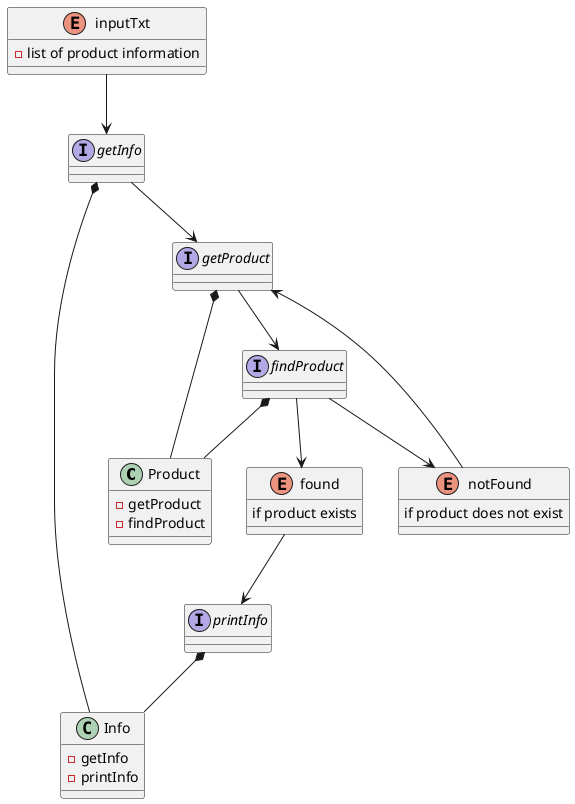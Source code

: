 @startuml
'https://plantuml.com/class-diagram

class Product{
-getProduct
-findProduct
}

class Info{
-getInfo
-printInfo
}

interface getProduct

interface findProduct

interface getInfo

interface printInfo

enum found{
if product exists
}

enum notFound{
if product does not exist
}

enum inputTxt{
-list of product information
}

getProduct *-- Product
findProduct *-- Product
getInfo *-- Info
printInfo *-- Info

inputTxt --> getInfo
getInfo --> getProduct
getProduct --> findProduct
findProduct --> found
findProduct --> notFound
notFound --> getProduct
found --> printInfo
@enduml